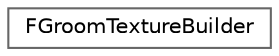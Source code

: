 digraph "Graphical Class Hierarchy"
{
 // INTERACTIVE_SVG=YES
 // LATEX_PDF_SIZE
  bgcolor="transparent";
  edge [fontname=Helvetica,fontsize=10,labelfontname=Helvetica,labelfontsize=10];
  node [fontname=Helvetica,fontsize=10,shape=box,height=0.2,width=0.4];
  rankdir="LR";
  Node0 [id="Node000000",label="FGroomTextureBuilder",height=0.2,width=0.4,color="grey40", fillcolor="white", style="filled",URL="$d8/dbb/structFGroomTextureBuilder.html",tooltip=" "];
}
